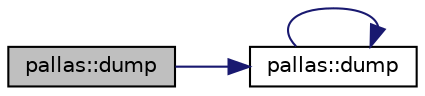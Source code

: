 digraph "pallas::dump"
{
  edge [fontname="Helvetica",fontsize="10",labelfontname="Helvetica",labelfontsize="10"];
  node [fontname="Helvetica",fontsize="10",shape=record];
  rankdir="LR";
  Node1 [label="pallas::dump",height=0.2,width=0.4,color="black", fillcolor="grey75", style="filled", fontcolor="black"];
  Node1 -> Node2 [color="midnightblue",fontsize="10",style="solid",fontname="Helvetica"];
  Node2 [label="pallas::dump",height=0.2,width=0.4,color="black", fillcolor="white", style="filled",URL="$basinhopping_8h.html#a7756bff6b7e1652d05205e0c4e2a393f",tooltip="Dumps the system state contained in the history output into the stream contained by the writer..."];
  Node2 -> Node2 [color="midnightblue",fontsize="10",style="solid",fontname="Helvetica"];
}
